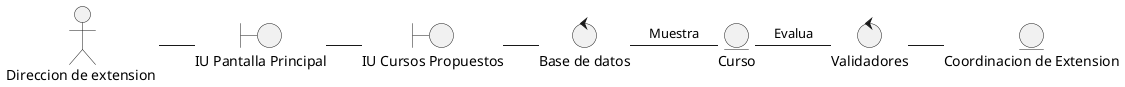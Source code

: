 @startuml analisisClaseDiagramaUC5

actor  "Direccion de extension " as Direccion
boundary "IU Pantalla Principal" as PantallaPrincipal
boundary "IU Cursos Propuestos" as CursosPropuestos
control "Base de datos" as Controlador 
entity Curso as Curso
entity "Coordinacion de Extension" as Coordinacion
control "Validadores" as Validar
Direccion -r- PantallaPrincipal
PantallaPrincipal -r- CursosPropuestos
CursosPropuestos -r- Controlador 
Controlador -r- Curso : Muestra
Curso -r- Validar : Evalua
Validar -r- Coordinacion
@enduml 